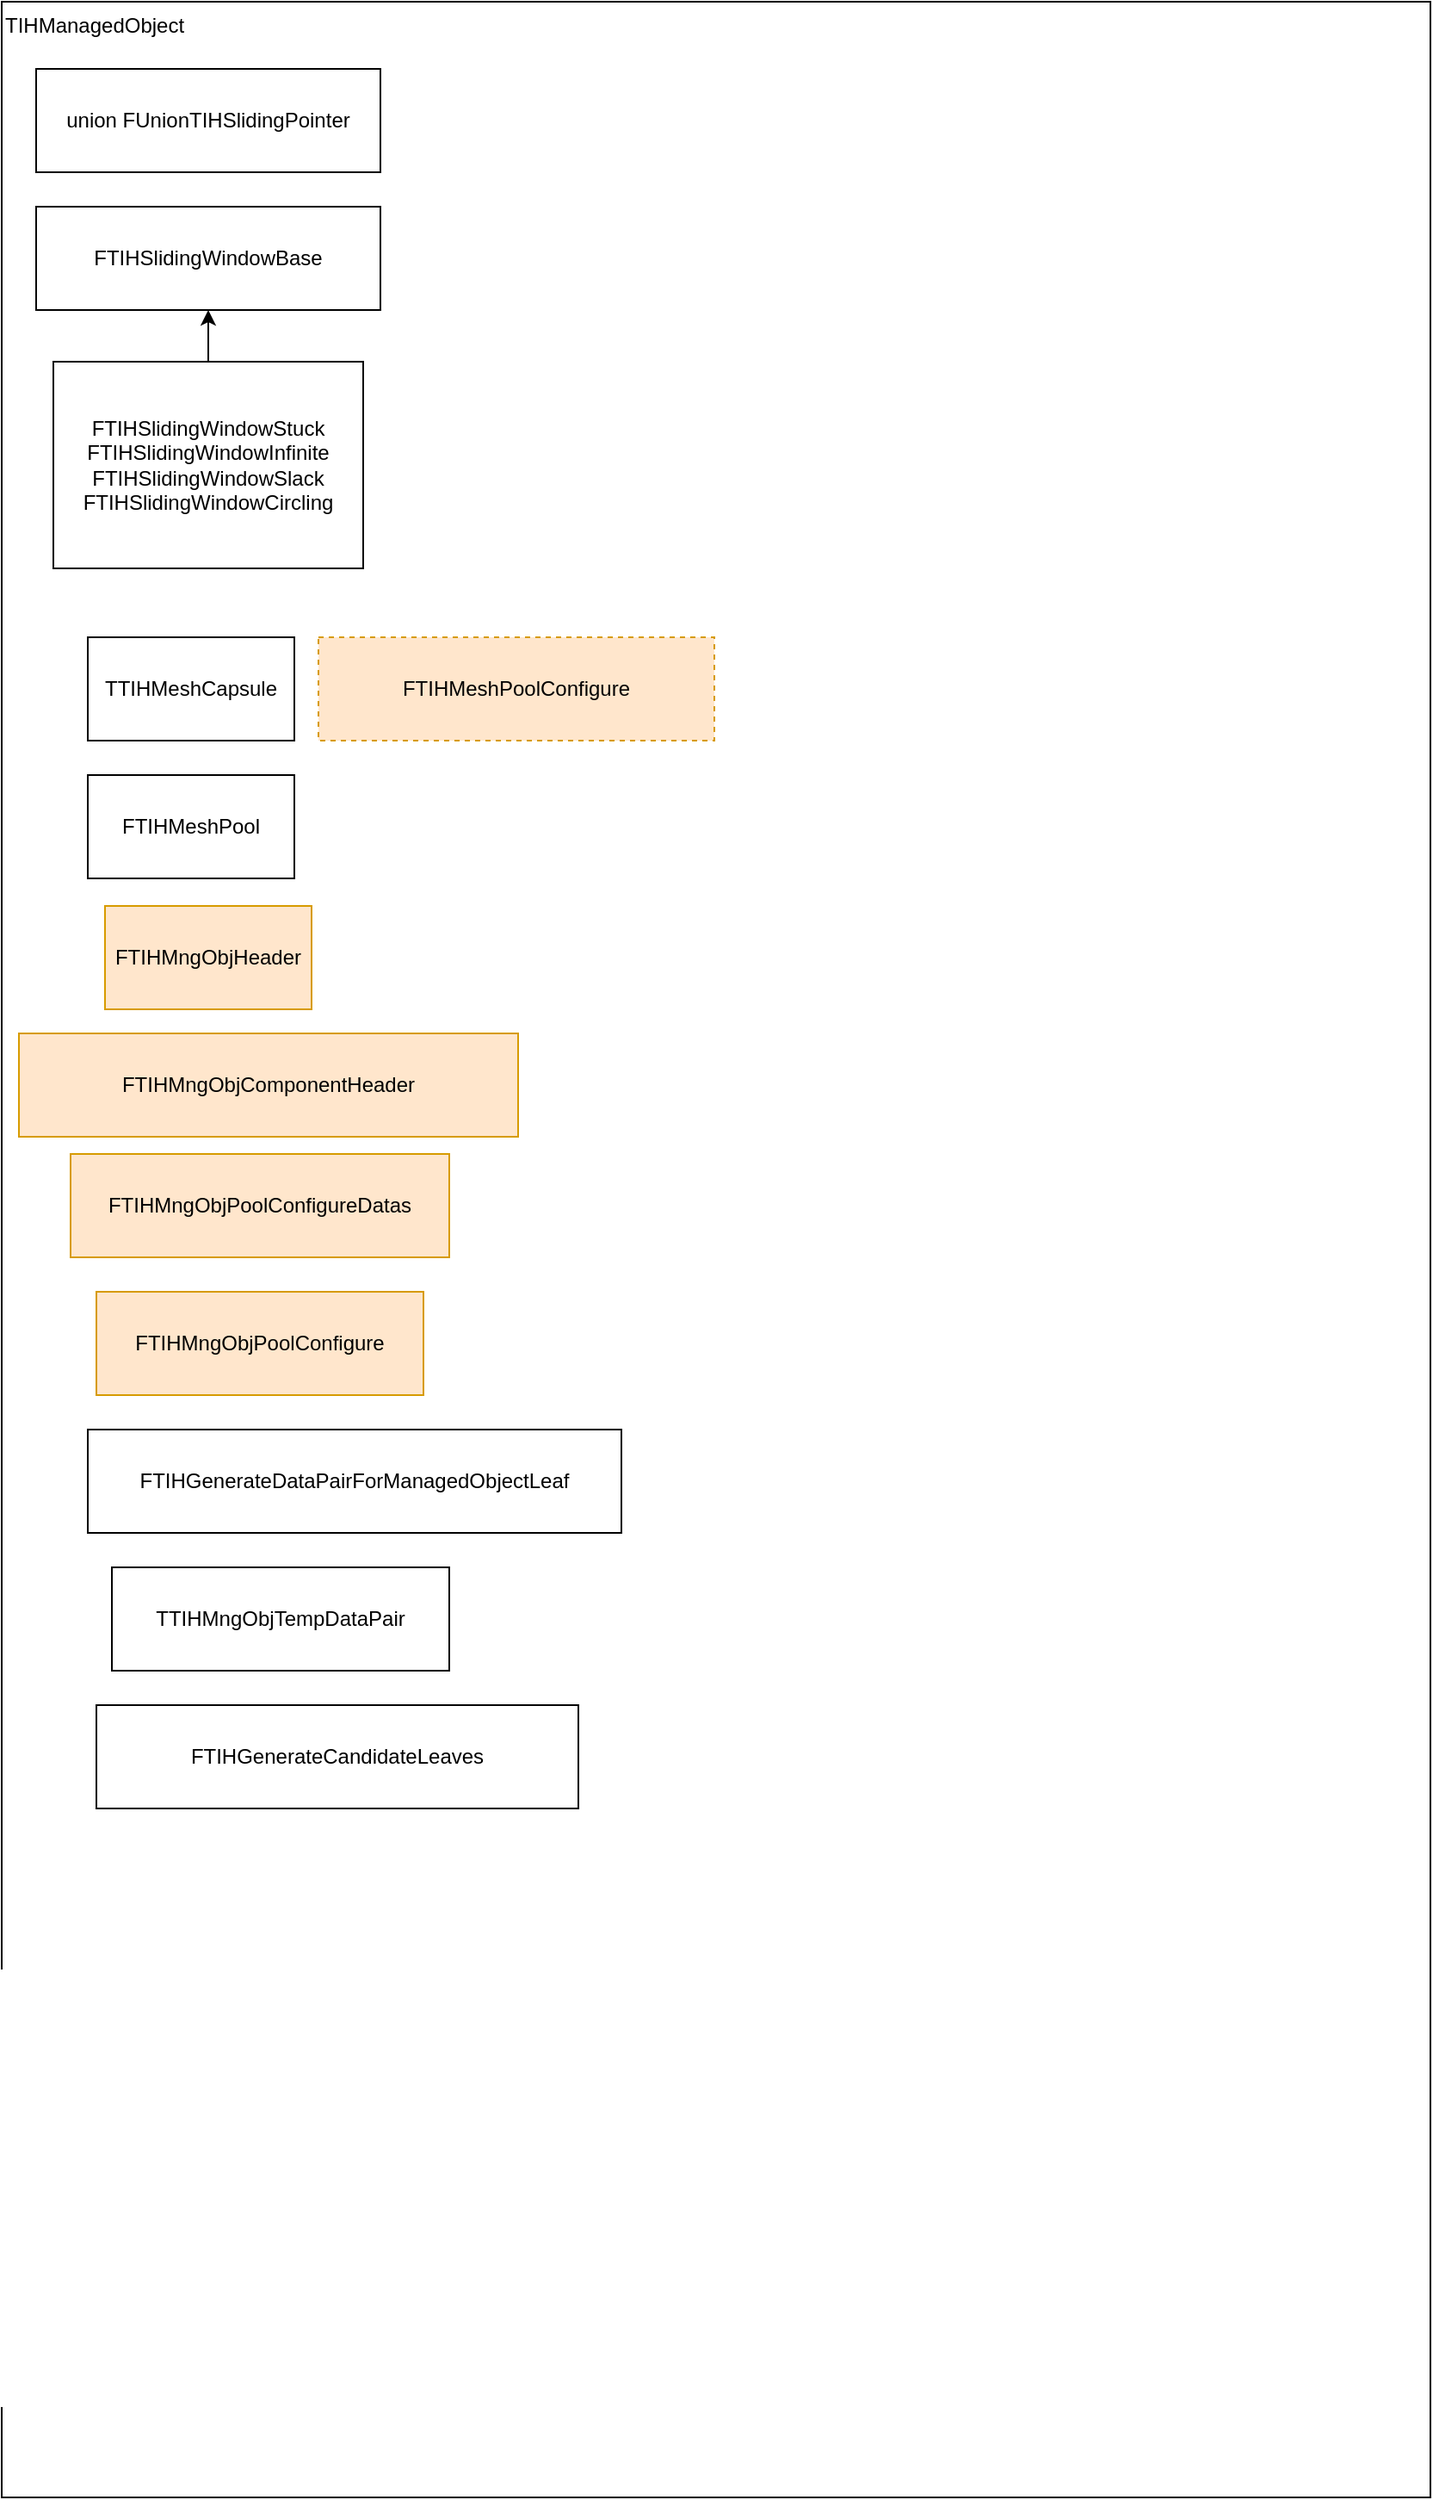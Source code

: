 <mxfile version="23.1.5" type="device">
  <diagram name="페이지-1" id="gVOkkbxw6iabDxen5pER">
    <mxGraphModel dx="1550" dy="1952" grid="1" gridSize="10" guides="1" tooltips="1" connect="1" arrows="1" fold="1" page="1" pageScale="1" pageWidth="827" pageHeight="1169" math="0" shadow="0">
      <root>
        <mxCell id="0" />
        <mxCell id="1" parent="0" />
        <mxCell id="BCJd356dst6TmpclPkwd-1" value="TIHManagedObject" style="rounded=0;whiteSpace=wrap;html=1;align=left;verticalAlign=top;fillColor=none;" parent="1" vertex="1">
          <mxGeometry y="-1169" width="830" height="1449" as="geometry" />
        </mxCell>
        <mxCell id="BCJd356dst6TmpclPkwd-2" value="union FUnionTIHSlidingPointer" style="rounded=0;whiteSpace=wrap;html=1;" parent="1" vertex="1">
          <mxGeometry x="20" y="-1130" width="200" height="60" as="geometry" />
        </mxCell>
        <mxCell id="BCJd356dst6TmpclPkwd-3" value="FTIHSlidingWindowBase" style="rounded=0;whiteSpace=wrap;html=1;" parent="1" vertex="1">
          <mxGeometry x="20" y="-1050" width="200" height="60" as="geometry" />
        </mxCell>
        <mxCell id="R2gVVgRKGRBhGM1R8Qwt-2" value="" style="edgeStyle=orthogonalEdgeStyle;rounded=0;orthogonalLoop=1;jettySize=auto;html=1;" parent="1" source="R2gVVgRKGRBhGM1R8Qwt-1" target="BCJd356dst6TmpclPkwd-3" edge="1">
          <mxGeometry relative="1" as="geometry" />
        </mxCell>
        <mxCell id="R2gVVgRKGRBhGM1R8Qwt-1" value="FTIHSlidingWindowStuck&lt;br&gt;FTIHSlidingWindowInfinite&lt;br&gt;FTIHSlidingWindowSlack&lt;br&gt;FTIHSlidingWindowCircling" style="rounded=0;whiteSpace=wrap;html=1;" parent="1" vertex="1">
          <mxGeometry x="30" y="-960" width="180" height="120" as="geometry" />
        </mxCell>
        <mxCell id="R2gVVgRKGRBhGM1R8Qwt-3" value="TTIHMeshCapsule" style="rounded=0;whiteSpace=wrap;html=1;" parent="1" vertex="1">
          <mxGeometry x="50" y="-800" width="120" height="60" as="geometry" />
        </mxCell>
        <mxCell id="R2gVVgRKGRBhGM1R8Qwt-4" value="FTIHMeshPool" style="rounded=0;whiteSpace=wrap;html=1;" parent="1" vertex="1">
          <mxGeometry x="50" y="-720" width="120" height="60" as="geometry" />
        </mxCell>
        <mxCell id="OH_yQBMEAgI1QCV1i0f6-1" value="FTIHMeshPoolConfigure" style="rounded=0;whiteSpace=wrap;html=1;fillColor=#ffe6cc;strokeColor=#d79b00;dashed=1;" parent="1" vertex="1">
          <mxGeometry x="184" y="-800" width="230" height="60" as="geometry" />
        </mxCell>
        <mxCell id="OH_yQBMEAgI1QCV1i0f6-2" value="FTIHMngObjHeader" style="rounded=0;whiteSpace=wrap;html=1;fillColor=#ffe6cc;strokeColor=#d79b00;" parent="1" vertex="1">
          <mxGeometry x="60" y="-644" width="120" height="60" as="geometry" />
        </mxCell>
        <mxCell id="ZS8YAce4o0Vg3sw9XqvH-1" value="FTIHMngObjComponentHeader" style="rounded=0;whiteSpace=wrap;html=1;fillColor=#ffe6cc;strokeColor=#d79b00;" parent="1" vertex="1">
          <mxGeometry x="10" y="-570" width="290" height="60" as="geometry" />
        </mxCell>
        <mxCell id="ZS8YAce4o0Vg3sw9XqvH-2" value="FTIHMngObjPoolConfigureDatas" style="rounded=0;whiteSpace=wrap;html=1;fillColor=#ffe6cc;strokeColor=#d79b00;" parent="1" vertex="1">
          <mxGeometry x="40" y="-500" width="220" height="60" as="geometry" />
        </mxCell>
        <mxCell id="ZS8YAce4o0Vg3sw9XqvH-3" value="FTIHMngObjPoolConfigure" style="rounded=0;whiteSpace=wrap;html=1;fillColor=#ffe6cc;strokeColor=#d79b00;" parent="1" vertex="1">
          <mxGeometry x="55" y="-420" width="190" height="60" as="geometry" />
        </mxCell>
        <mxCell id="HfXLTQRrs3Q44ZDSeO_5-1" value="FTIHGenerateDataPairForManagedObjectLeaf" style="rounded=0;whiteSpace=wrap;html=1;" parent="1" vertex="1">
          <mxGeometry x="50" y="-340" width="310" height="60" as="geometry" />
        </mxCell>
        <mxCell id="HfXLTQRrs3Q44ZDSeO_5-2" value="TTIHMngObjTempDataPair" style="rounded=0;whiteSpace=wrap;html=1;" parent="1" vertex="1">
          <mxGeometry x="64" y="-260" width="196" height="60" as="geometry" />
        </mxCell>
        <mxCell id="HfXLTQRrs3Q44ZDSeO_5-3" value="FTIHGenerateCandidateLeaves" style="rounded=0;whiteSpace=wrap;html=1;" parent="1" vertex="1">
          <mxGeometry x="55" y="-180" width="280" height="60" as="geometry" />
        </mxCell>
      </root>
    </mxGraphModel>
  </diagram>
</mxfile>
